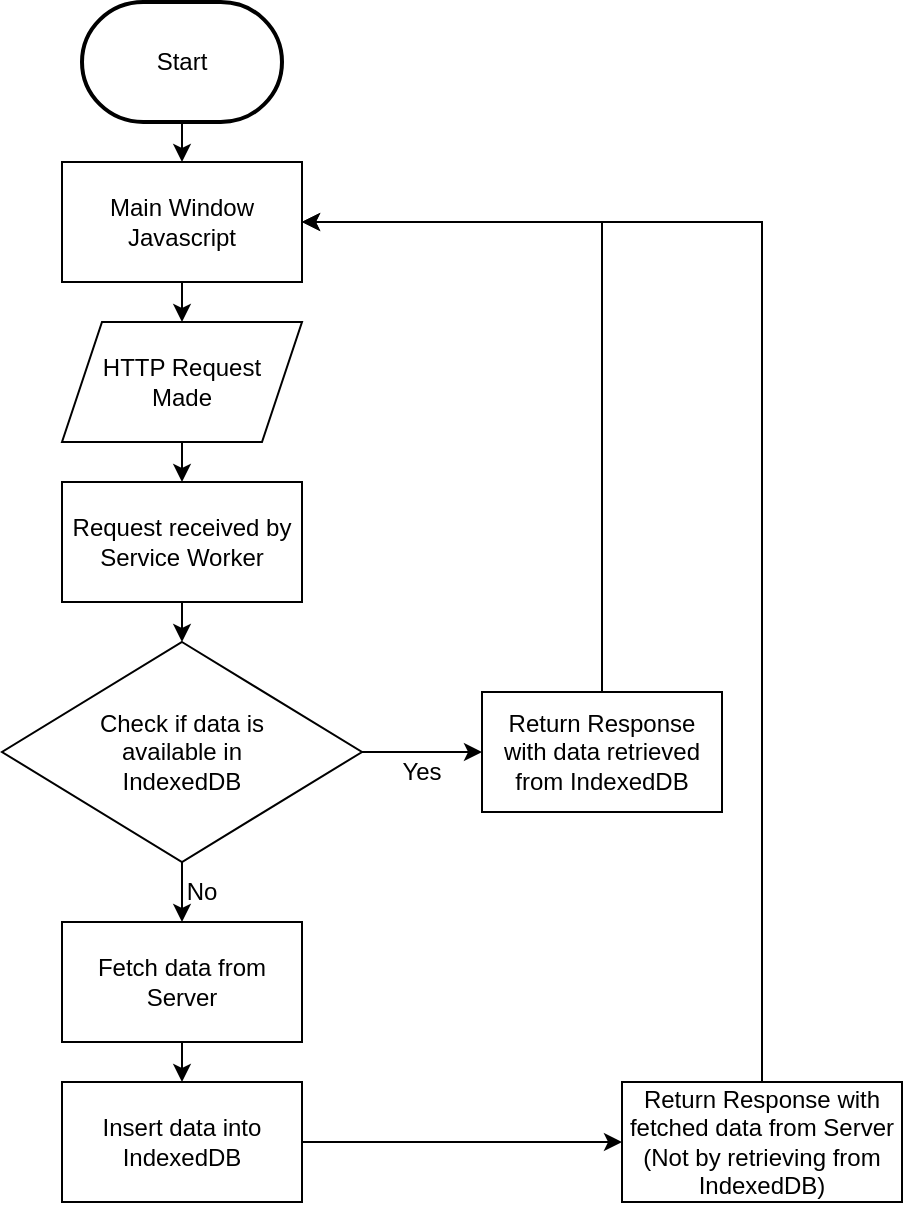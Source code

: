 <mxfile version="21.3.2" type="github">
  <diagram name="Page-1" id="RA9AP4HsqwskD5hIPhAf">
    <mxGraphModel dx="1562" dy="869" grid="1" gridSize="10" guides="1" tooltips="1" connect="1" arrows="1" fold="1" page="1" pageScale="1" pageWidth="850" pageHeight="1100" math="0" shadow="0">
      <root>
        <mxCell id="0" />
        <mxCell id="1" parent="0" />
        <mxCell id="XIzmSCwpTrqVkAMtqTAa-1" value="Start" style="strokeWidth=2;html=1;shape=mxgraph.flowchart.terminator;whiteSpace=wrap;" vertex="1" parent="1">
          <mxGeometry x="150" y="40" width="100" height="60" as="geometry" />
        </mxCell>
        <mxCell id="XIzmSCwpTrqVkAMtqTAa-2" value="Main Window Javascript" style="rounded=0;whiteSpace=wrap;html=1;" vertex="1" parent="1">
          <mxGeometry x="140" y="120" width="120" height="60" as="geometry" />
        </mxCell>
        <mxCell id="XIzmSCwpTrqVkAMtqTAa-3" value="" style="endArrow=classic;html=1;rounded=0;exitX=0.5;exitY=1;exitDx=0;exitDy=0;exitPerimeter=0;" edge="1" parent="1" source="XIzmSCwpTrqVkAMtqTAa-1" target="XIzmSCwpTrqVkAMtqTAa-2">
          <mxGeometry width="50" height="50" relative="1" as="geometry">
            <mxPoint x="400" y="470" as="sourcePoint" />
            <mxPoint x="450" y="420" as="targetPoint" />
          </mxGeometry>
        </mxCell>
        <mxCell id="XIzmSCwpTrqVkAMtqTAa-4" value="HTTP Request&lt;br&gt;Made" style="shape=parallelogram;perimeter=parallelogramPerimeter;whiteSpace=wrap;html=1;fixedSize=1;" vertex="1" parent="1">
          <mxGeometry x="140" y="200" width="120" height="60" as="geometry" />
        </mxCell>
        <mxCell id="XIzmSCwpTrqVkAMtqTAa-5" value="" style="endArrow=classic;html=1;rounded=0;exitX=0.5;exitY=1;exitDx=0;exitDy=0;entryX=0.5;entryY=0;entryDx=0;entryDy=0;" edge="1" parent="1" source="XIzmSCwpTrqVkAMtqTAa-2" target="XIzmSCwpTrqVkAMtqTAa-4">
          <mxGeometry width="50" height="50" relative="1" as="geometry">
            <mxPoint x="400" y="470" as="sourcePoint" />
            <mxPoint x="450" y="420" as="targetPoint" />
          </mxGeometry>
        </mxCell>
        <mxCell id="XIzmSCwpTrqVkAMtqTAa-6" value="" style="endArrow=classic;html=1;rounded=0;exitX=0.5;exitY=1;exitDx=0;exitDy=0;" edge="1" parent="1" source="XIzmSCwpTrqVkAMtqTAa-4" target="XIzmSCwpTrqVkAMtqTAa-7">
          <mxGeometry width="50" height="50" relative="1" as="geometry">
            <mxPoint x="400" y="470" as="sourcePoint" />
            <mxPoint x="200" y="360" as="targetPoint" />
          </mxGeometry>
        </mxCell>
        <mxCell id="XIzmSCwpTrqVkAMtqTAa-7" value="Request received by Service Worker" style="rounded=0;whiteSpace=wrap;html=1;" vertex="1" parent="1">
          <mxGeometry x="140" y="280" width="120" height="60" as="geometry" />
        </mxCell>
        <mxCell id="XIzmSCwpTrqVkAMtqTAa-9" value="Check if data is&lt;br&gt;available in&lt;br&gt;IndexedDB" style="rhombus;whiteSpace=wrap;html=1;" vertex="1" parent="1">
          <mxGeometry x="110" y="360" width="180" height="110" as="geometry" />
        </mxCell>
        <mxCell id="XIzmSCwpTrqVkAMtqTAa-10" value="" style="endArrow=classic;html=1;rounded=0;exitX=0.5;exitY=1;exitDx=0;exitDy=0;entryX=0.5;entryY=0;entryDx=0;entryDy=0;" edge="1" parent="1" source="XIzmSCwpTrqVkAMtqTAa-7" target="XIzmSCwpTrqVkAMtqTAa-9">
          <mxGeometry width="50" height="50" relative="1" as="geometry">
            <mxPoint x="400" y="470" as="sourcePoint" />
            <mxPoint x="450" y="420" as="targetPoint" />
          </mxGeometry>
        </mxCell>
        <mxCell id="XIzmSCwpTrqVkAMtqTAa-11" value="" style="endArrow=classic;html=1;rounded=0;exitX=1;exitY=0.5;exitDx=0;exitDy=0;entryX=0;entryY=0.5;entryDx=0;entryDy=0;" edge="1" parent="1" source="XIzmSCwpTrqVkAMtqTAa-9" target="XIzmSCwpTrqVkAMtqTAa-13">
          <mxGeometry width="50" height="50" relative="1" as="geometry">
            <mxPoint x="400" y="470" as="sourcePoint" />
            <mxPoint x="390" y="515" as="targetPoint" />
          </mxGeometry>
        </mxCell>
        <mxCell id="XIzmSCwpTrqVkAMtqTAa-12" value="Yes" style="text;html=1;strokeColor=none;fillColor=none;align=center;verticalAlign=middle;whiteSpace=wrap;rounded=0;" vertex="1" parent="1">
          <mxGeometry x="290" y="410" width="60" height="30" as="geometry" />
        </mxCell>
        <mxCell id="XIzmSCwpTrqVkAMtqTAa-13" value="Return Response with data retrieved from IndexedDB" style="rounded=0;whiteSpace=wrap;html=1;" vertex="1" parent="1">
          <mxGeometry x="350" y="385" width="120" height="60" as="geometry" />
        </mxCell>
        <mxCell id="XIzmSCwpTrqVkAMtqTAa-14" value="" style="endArrow=classic;html=1;rounded=0;exitX=0.5;exitY=0;exitDx=0;exitDy=0;entryX=1;entryY=0.5;entryDx=0;entryDy=0;" edge="1" parent="1" source="XIzmSCwpTrqVkAMtqTAa-13" target="XIzmSCwpTrqVkAMtqTAa-2">
          <mxGeometry width="50" height="50" relative="1" as="geometry">
            <mxPoint x="400" y="470" as="sourcePoint" />
            <mxPoint x="450" y="160" as="targetPoint" />
            <Array as="points">
              <mxPoint x="410" y="150" />
            </Array>
          </mxGeometry>
        </mxCell>
        <mxCell id="XIzmSCwpTrqVkAMtqTAa-16" value="No" style="text;html=1;strokeColor=none;fillColor=none;align=center;verticalAlign=middle;whiteSpace=wrap;rounded=0;" vertex="1" parent="1">
          <mxGeometry x="190" y="470" width="40" height="30" as="geometry" />
        </mxCell>
        <mxCell id="XIzmSCwpTrqVkAMtqTAa-17" value="" style="endArrow=classic;html=1;rounded=0;exitX=0.5;exitY=1;exitDx=0;exitDy=0;entryX=0.5;entryY=0;entryDx=0;entryDy=0;" edge="1" parent="1" source="XIzmSCwpTrqVkAMtqTAa-9" target="XIzmSCwpTrqVkAMtqTAa-18">
          <mxGeometry width="50" height="50" relative="1" as="geometry">
            <mxPoint x="400" y="470" as="sourcePoint" />
            <mxPoint x="200" y="640" as="targetPoint" />
          </mxGeometry>
        </mxCell>
        <mxCell id="XIzmSCwpTrqVkAMtqTAa-18" value="Fetch data from Server" style="rounded=0;whiteSpace=wrap;html=1;" vertex="1" parent="1">
          <mxGeometry x="140" y="500" width="120" height="60" as="geometry" />
        </mxCell>
        <mxCell id="XIzmSCwpTrqVkAMtqTAa-19" value="" style="endArrow=classic;html=1;rounded=0;exitX=0.5;exitY=1;exitDx=0;exitDy=0;" edge="1" parent="1" source="XIzmSCwpTrqVkAMtqTAa-18" target="XIzmSCwpTrqVkAMtqTAa-20">
          <mxGeometry width="50" height="50" relative="1" as="geometry">
            <mxPoint x="400" y="570" as="sourcePoint" />
            <mxPoint x="200" y="750" as="targetPoint" />
          </mxGeometry>
        </mxCell>
        <mxCell id="XIzmSCwpTrqVkAMtqTAa-20" value="Insert data into IndexedDB" style="rounded=0;whiteSpace=wrap;html=1;" vertex="1" parent="1">
          <mxGeometry x="140" y="580" width="120" height="60" as="geometry" />
        </mxCell>
        <mxCell id="XIzmSCwpTrqVkAMtqTAa-21" value="" style="endArrow=classic;html=1;rounded=0;exitX=1;exitY=0.5;exitDx=0;exitDy=0;" edge="1" parent="1" source="XIzmSCwpTrqVkAMtqTAa-20" target="XIzmSCwpTrqVkAMtqTAa-22">
          <mxGeometry width="50" height="50" relative="1" as="geometry">
            <mxPoint x="400" y="670" as="sourcePoint" />
            <mxPoint x="560" y="770" as="targetPoint" />
          </mxGeometry>
        </mxCell>
        <mxCell id="XIzmSCwpTrqVkAMtqTAa-22" value="Return Response with fetched data from Server (Not by retrieving from IndexedDB)" style="rounded=0;whiteSpace=wrap;html=1;" vertex="1" parent="1">
          <mxGeometry x="420" y="580" width="140" height="60" as="geometry" />
        </mxCell>
        <mxCell id="XIzmSCwpTrqVkAMtqTAa-24" value="" style="endArrow=classic;html=1;rounded=0;exitX=0.5;exitY=0;exitDx=0;exitDy=0;entryX=1;entryY=0.5;entryDx=0;entryDy=0;" edge="1" parent="1" source="XIzmSCwpTrqVkAMtqTAa-22" target="XIzmSCwpTrqVkAMtqTAa-2">
          <mxGeometry width="50" height="50" relative="1" as="geometry">
            <mxPoint x="400" y="470" as="sourcePoint" />
            <mxPoint x="450" y="420" as="targetPoint" />
            <Array as="points">
              <mxPoint x="490" y="150" />
            </Array>
          </mxGeometry>
        </mxCell>
      </root>
    </mxGraphModel>
  </diagram>
</mxfile>
